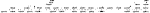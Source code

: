 digraph G {
    dpi="1000";
    size="1,1";
    "84:29:99:c4:6f:92" -> "33:33:00:00:00:fb" [ label="15" ];
    "c4:6e:1f:ff:fe:20" -> "01:00:5e:7f:ff:fa" [ label="388" ];
    "ac:bc:32:cc:72:db" -> "01:00:5e:00:00:fb" [ label="2" ];
    "ac:bc:32:cc:72:db" -> "64:27:37:25:5a:62" [ label="4" ];
    "74:d4:35:f8:2c:3b" -> "33:33:00:01:00:02" [ label="13" ];
    "80:13:82:f7:c7:9d" -> "01:00:5e:00:00:fb" [ label="30" ];
    "64:27:37:25:5a:62" -> "01:00:5e:00:00:fc" [ label="5" ];
    "74:8d:08:bc:40:39" -> "ff:ff:ff:ff:ff:ff" [ label="1" ];
    "b8:53:ac:1d:e9:b4" -> "33:33:00:00:00:fb" [ label="11" ];
    "ac:bc:32:cc:72:db" -> "01:00:5e:7f:ff:fa" [ label="54" ];
    "c8:22:02:04:50:9a" -> "ff:ff:ff:ff:ff:ff" [ label="59" ];
    "bc:3b:af:c5:d9:af" -> "33:33:00:00:00:16" [ label="1" ];
    "c4:6e:1f:ff:fe:20" -> "ac:bc:32:cc:72:db" [ label="48342" ];
    "54:f2:01:1e:84:35" -> "33:33:ff:1e:84:35" [ label="1" ];
    "c4:6e:1f:ff:fe:20" -> "ff:ff:ff:ff:ff:ff" [ label="253" ];
    "64:27:37:25:5a:62" -> "01:00:5e:00:00:fd" [ label="5" ];
    "64:27:37:25:5a:62" -> "33:33:00:01:00:03" [ label="4" ];
    "80:13:82:f7:c7:9d" -> "01:00:5e:7f:ff:fa" [ label="4" ];
    "1c:56:fe:4a:aa:55" -> "ff:ff:ff:ff:ff:ff" [ label="3" ];
    "c4:6e:1f:ff:fe:1f" -> "01:80:c2:00:00:00" [ label="309" ];
    "dc:09:4c:f5:92:f0" -> "01:00:5e:00:00:fb" [ label="6" ];
    "c8:22:02:04:50:9a" -> "01:00:5e:7f:ff:fa" [ label="2" ];
    "64:27:37:25:5a:62" -> "01:00:5e:7f:ff:fa" [ label="18" ];
    "bc:6c:21:a7:c8:27" -> "ff:ff:ff:ff:ff:ff" [ label="4" ];
    "b8:53:ac:1d:e9:b4" -> "33:33:00:00:00:02" [ label="2" ];
    "88:28:b3:6d:09:c2" -> "ff:ff:ff:ff:ff:ff" [ label="1" ];
    "74:8d:08:bc:40:39" -> "33:33:00:00:00:02" [ label="5" ];
    "ac:bc:32:cc:72:db" -> "ff:ff:ff:ff:ff:ff" [ label="28" ];
    "64:27:37:25:5a:62" -> "ff:ff:ff:ff:ff:ff" [ label="72" ];
    "80:13:82:f7:c7:9d" -> "ff:ff:ff:ff:ff:ff" [ label="13" ];
    "84:29:99:c4:6f:92" -> "01:00:5e:7f:ff:fa" [ label="187" ];
    "54:f2:01:1e:84:35" -> "33:33:00:00:00:16" [ label="2" ];
    "bc:3b:af:c5:d9:af" -> "01:00:5e:00:00:fb" [ label="1" ];
    "b8:53:ac:1d:e9:b4" -> "01:00:5e:00:00:fb" [ label="13" ];
    "84:29:99:c4:6f:92" -> "01:00:5e:00:00:fb" [ label="16" ];
    "54:f2:01:1e:84:35" -> "ff:ff:ff:ff:ff:ff" [ label="4" ];
    "bc:6c:21:a7:c8:27" -> "33:33:00:00:00:02" [ label="2" ];
    "80:13:82:f7:c7:9d" -> "33:33:00:00:00:fb" [ label="29" ];
    "54:f2:01:1e:84:35" -> "33:33:00:00:00:02" [ label="7" ];
    "74:d4:35:f8:2c:3b" -> "01:00:5e:00:00:fc" [ label="4" ];
    "74:d4:35:f8:2c:3b" -> "01:00:5e:7f:ff:fa" [ label="22" ];
    "64:27:37:25:5a:62" -> "ac:bc:32:cc:72:db" [ label="9" ];
    "bc:6c:21:a7:c8:27" -> "33:33:00:00:00:16" [ label="1" ];
    "dc:09:4c:f5:92:f0" -> "33:33:00:00:00:fb" [ label="6" ];
    "ac:bc:32:cc:72:db" -> "c4:6e:1f:ff:fe:20" [ label="27288" ];
    "bc:6c:21:a7:c8:27" -> "33:33:ff:94:c1:13" [ label="1" ];
    "b8:53:ac:1d:e9:b4" -> "33:33:00:00:00:16" [ label="2" ];
    "10:41:7f:04:54:e8" -> "33:33:00:00:00:fb" [ label="1" ];
    "10:41:7f:04:54:e8" -> "01:00:5e:00:00:fb" [ label="5" ];
    "bc:3b:af:c5:d9:af" -> "01:00:5e:00:00:02" [ label="1" ];
    "b8:53:ac:1d:e9:b4" -> "01:00:5e:00:00:02" [ label="1" ];
    "c8:22:02:04:50:9a" -> "01:00:5e:0a:0a:0a" [ label="4" ];
    "b8:53:ac:1d:e9:b4" -> "ff:ff:ff:ff:ff:ff" [ label="2" ];
    "dc:09:4c:f5:92:f0" -> "ff:ff:ff:ff:ff:ff" [ label="5" ];
    "c4:6e:1f:ff:fe:20" -> "01:00:5e:00:00:01" [ label="5" ];
    "70:14:a6:0b:39:d8" -> "ff:ff:ff:ff:ff:ff" [ label="1" ];
}